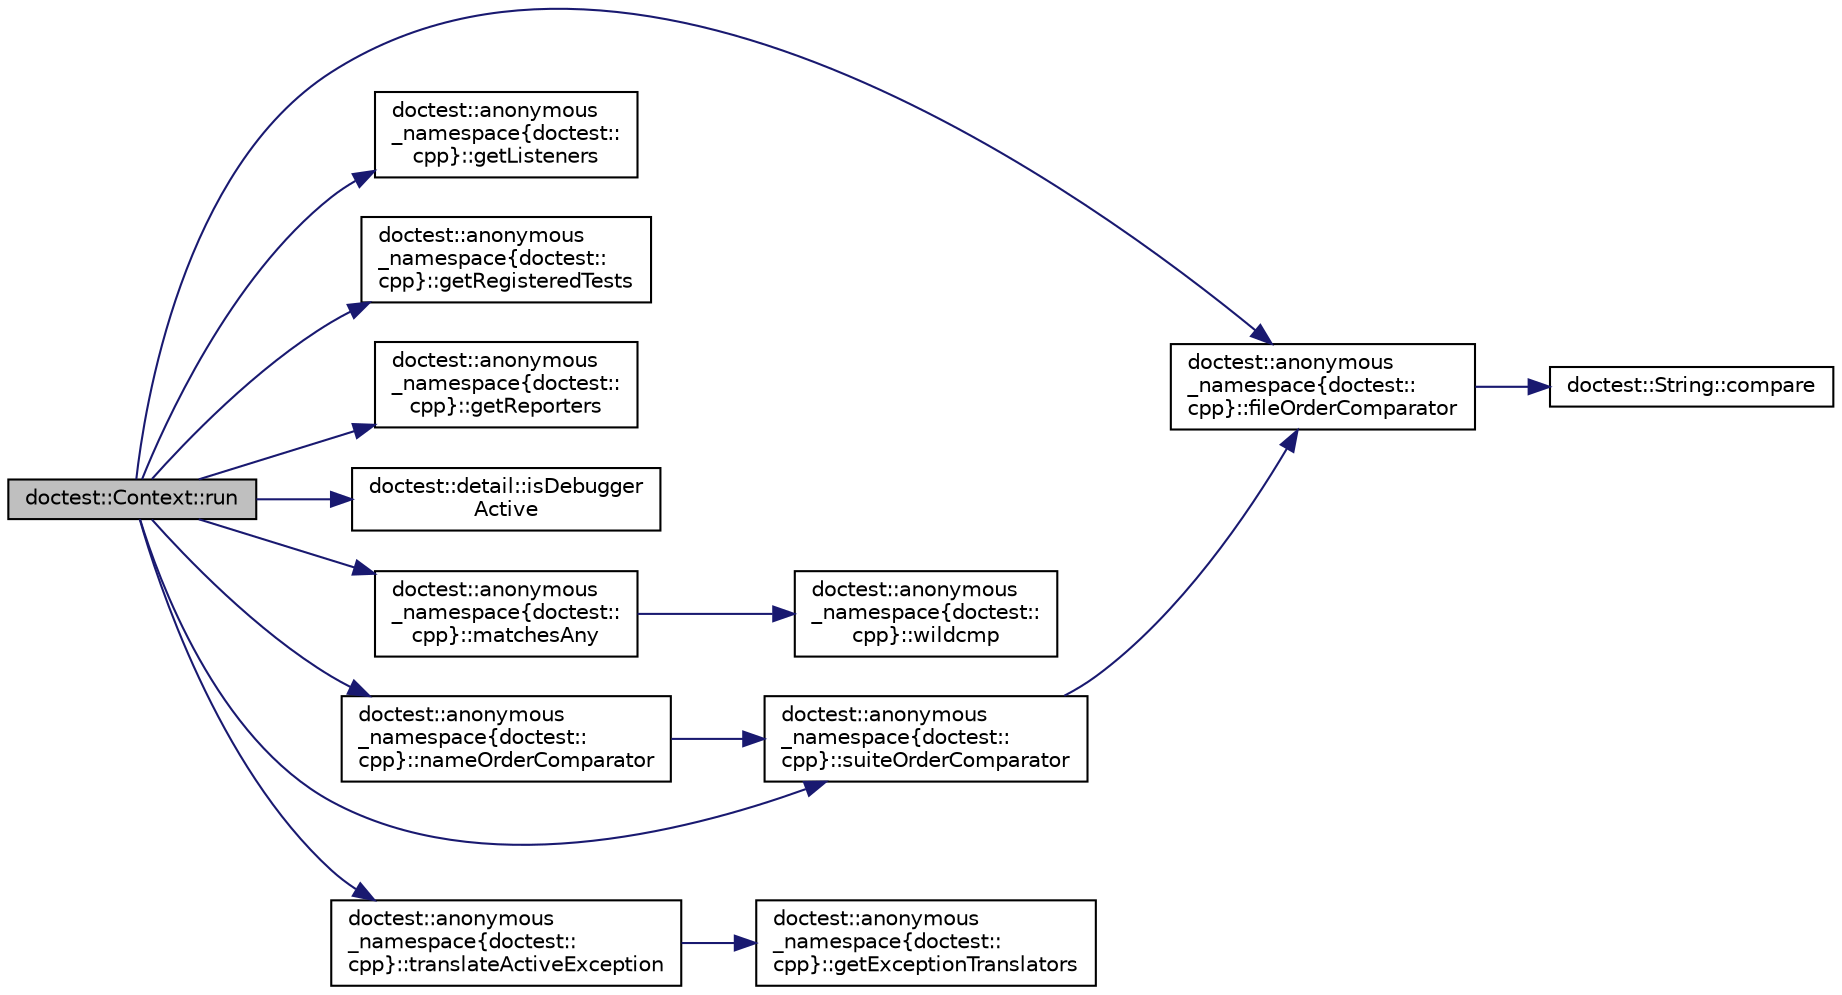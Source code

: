 digraph "doctest::Context::run"
{
 // LATEX_PDF_SIZE
  edge [fontname="Helvetica",fontsize="10",labelfontname="Helvetica",labelfontsize="10"];
  node [fontname="Helvetica",fontsize="10",shape=record];
  rankdir="LR";
  Node1 [label="doctest::Context::run",height=0.2,width=0.4,color="black", fillcolor="grey75", style="filled", fontcolor="black",tooltip=" "];
  Node1 -> Node2 [color="midnightblue",fontsize="10",style="solid",fontname="Helvetica"];
  Node2 [label="doctest::anonymous\l_namespace\{doctest::\lcpp\}::fileOrderComparator",height=0.2,width=0.4,color="black", fillcolor="white", style="filled",URL="$namespacedoctest_1_1anonymous__namespace_02doctest_8cpp_03.html#a9ff8d63434aecc1fdbd25a1b5abe7492",tooltip=" "];
  Node2 -> Node3 [color="midnightblue",fontsize="10",style="solid",fontname="Helvetica"];
  Node3 [label="doctest::String::compare",height=0.2,width=0.4,color="black", fillcolor="white", style="filled",URL="$classdoctest_1_1_string.html#aef87d1f106d32d8c31af87335b44164d",tooltip=" "];
  Node1 -> Node4 [color="midnightblue",fontsize="10",style="solid",fontname="Helvetica"];
  Node4 [label="doctest::anonymous\l_namespace\{doctest::\lcpp\}::getListeners",height=0.2,width=0.4,color="black", fillcolor="white", style="filled",URL="$namespacedoctest_1_1anonymous__namespace_02doctest_8cpp_03.html#a59a4e9d17726f5c7becd7da59e992321",tooltip=" "];
  Node1 -> Node5 [color="midnightblue",fontsize="10",style="solid",fontname="Helvetica"];
  Node5 [label="doctest::anonymous\l_namespace\{doctest::\lcpp\}::getRegisteredTests",height=0.2,width=0.4,color="black", fillcolor="white", style="filled",URL="$namespacedoctest_1_1anonymous__namespace_02doctest_8cpp_03.html#a0737cbd55d8a66b6014b7a1d0dd237ad",tooltip=" "];
  Node1 -> Node6 [color="midnightblue",fontsize="10",style="solid",fontname="Helvetica"];
  Node6 [label="doctest::anonymous\l_namespace\{doctest::\lcpp\}::getReporters",height=0.2,width=0.4,color="black", fillcolor="white", style="filled",URL="$namespacedoctest_1_1anonymous__namespace_02doctest_8cpp_03.html#afee14f19ab92c2c6a0ff2fb70b35eae5",tooltip=" "];
  Node1 -> Node7 [color="midnightblue",fontsize="10",style="solid",fontname="Helvetica"];
  Node7 [label="doctest::detail::isDebugger\lActive",height=0.2,width=0.4,color="black", fillcolor="white", style="filled",URL="$namespacedoctest_1_1detail.html#a013828c4e677241cc26aeea33f762710",tooltip=" "];
  Node1 -> Node8 [color="midnightblue",fontsize="10",style="solid",fontname="Helvetica"];
  Node8 [label="doctest::anonymous\l_namespace\{doctest::\lcpp\}::matchesAny",height=0.2,width=0.4,color="black", fillcolor="white", style="filled",URL="$namespacedoctest_1_1anonymous__namespace_02doctest_8cpp_03.html#a3271af3869ec95a0a2374136bf5803b8",tooltip=" "];
  Node8 -> Node9 [color="midnightblue",fontsize="10",style="solid",fontname="Helvetica"];
  Node9 [label="doctest::anonymous\l_namespace\{doctest::\lcpp\}::wildcmp",height=0.2,width=0.4,color="black", fillcolor="white", style="filled",URL="$namespacedoctest_1_1anonymous__namespace_02doctest_8cpp_03.html#afdaf34a0733a612a80a307a09bac6b08",tooltip=" "];
  Node1 -> Node10 [color="midnightblue",fontsize="10",style="solid",fontname="Helvetica"];
  Node10 [label="doctest::anonymous\l_namespace\{doctest::\lcpp\}::nameOrderComparator",height=0.2,width=0.4,color="black", fillcolor="white", style="filled",URL="$namespacedoctest_1_1anonymous__namespace_02doctest_8cpp_03.html#a226a08b02970c8cac6873ba80ddd75c4",tooltip=" "];
  Node10 -> Node11 [color="midnightblue",fontsize="10",style="solid",fontname="Helvetica"];
  Node11 [label="doctest::anonymous\l_namespace\{doctest::\lcpp\}::suiteOrderComparator",height=0.2,width=0.4,color="black", fillcolor="white", style="filled",URL="$namespacedoctest_1_1anonymous__namespace_02doctest_8cpp_03.html#ace96b53da1615ffadadb680936c7cd0e",tooltip=" "];
  Node11 -> Node2 [color="midnightblue",fontsize="10",style="solid",fontname="Helvetica"];
  Node1 -> Node11 [color="midnightblue",fontsize="10",style="solid",fontname="Helvetica"];
  Node1 -> Node12 [color="midnightblue",fontsize="10",style="solid",fontname="Helvetica"];
  Node12 [label="doctest::anonymous\l_namespace\{doctest::\lcpp\}::translateActiveException",height=0.2,width=0.4,color="black", fillcolor="white", style="filled",URL="$namespacedoctest_1_1anonymous__namespace_02doctest_8cpp_03.html#a08cf171421719a8c9015866fe6d0894a",tooltip=" "];
  Node12 -> Node13 [color="midnightblue",fontsize="10",style="solid",fontname="Helvetica"];
  Node13 [label="doctest::anonymous\l_namespace\{doctest::\lcpp\}::getExceptionTranslators",height=0.2,width=0.4,color="black", fillcolor="white", style="filled",URL="$namespacedoctest_1_1anonymous__namespace_02doctest_8cpp_03.html#a524b07adb8f09c53efbd1b784db03f26",tooltip=" "];
}
